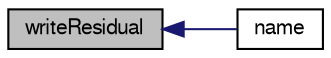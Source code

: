 digraph "writeResidual"
{
  bgcolor="transparent";
  edge [fontname="FreeSans",fontsize="10",labelfontname="FreeSans",labelfontsize="10"];
  node [fontname="FreeSans",fontsize="10",shape=record];
  rankdir="LR";
  Node975 [label="writeResidual",height=0.2,width=0.4,color="black", fillcolor="grey75", style="filled", fontcolor="black"];
  Node975 -> Node976 [dir="back",color="midnightblue",fontsize="10",style="solid",fontname="FreeSans"];
  Node976 [label="name",height=0.2,width=0.4,color="black",URL="$a28906.html#a754ce9966caae1ee331378bf4a87269b",tooltip="Return name of the set of field min/max. "];
}
